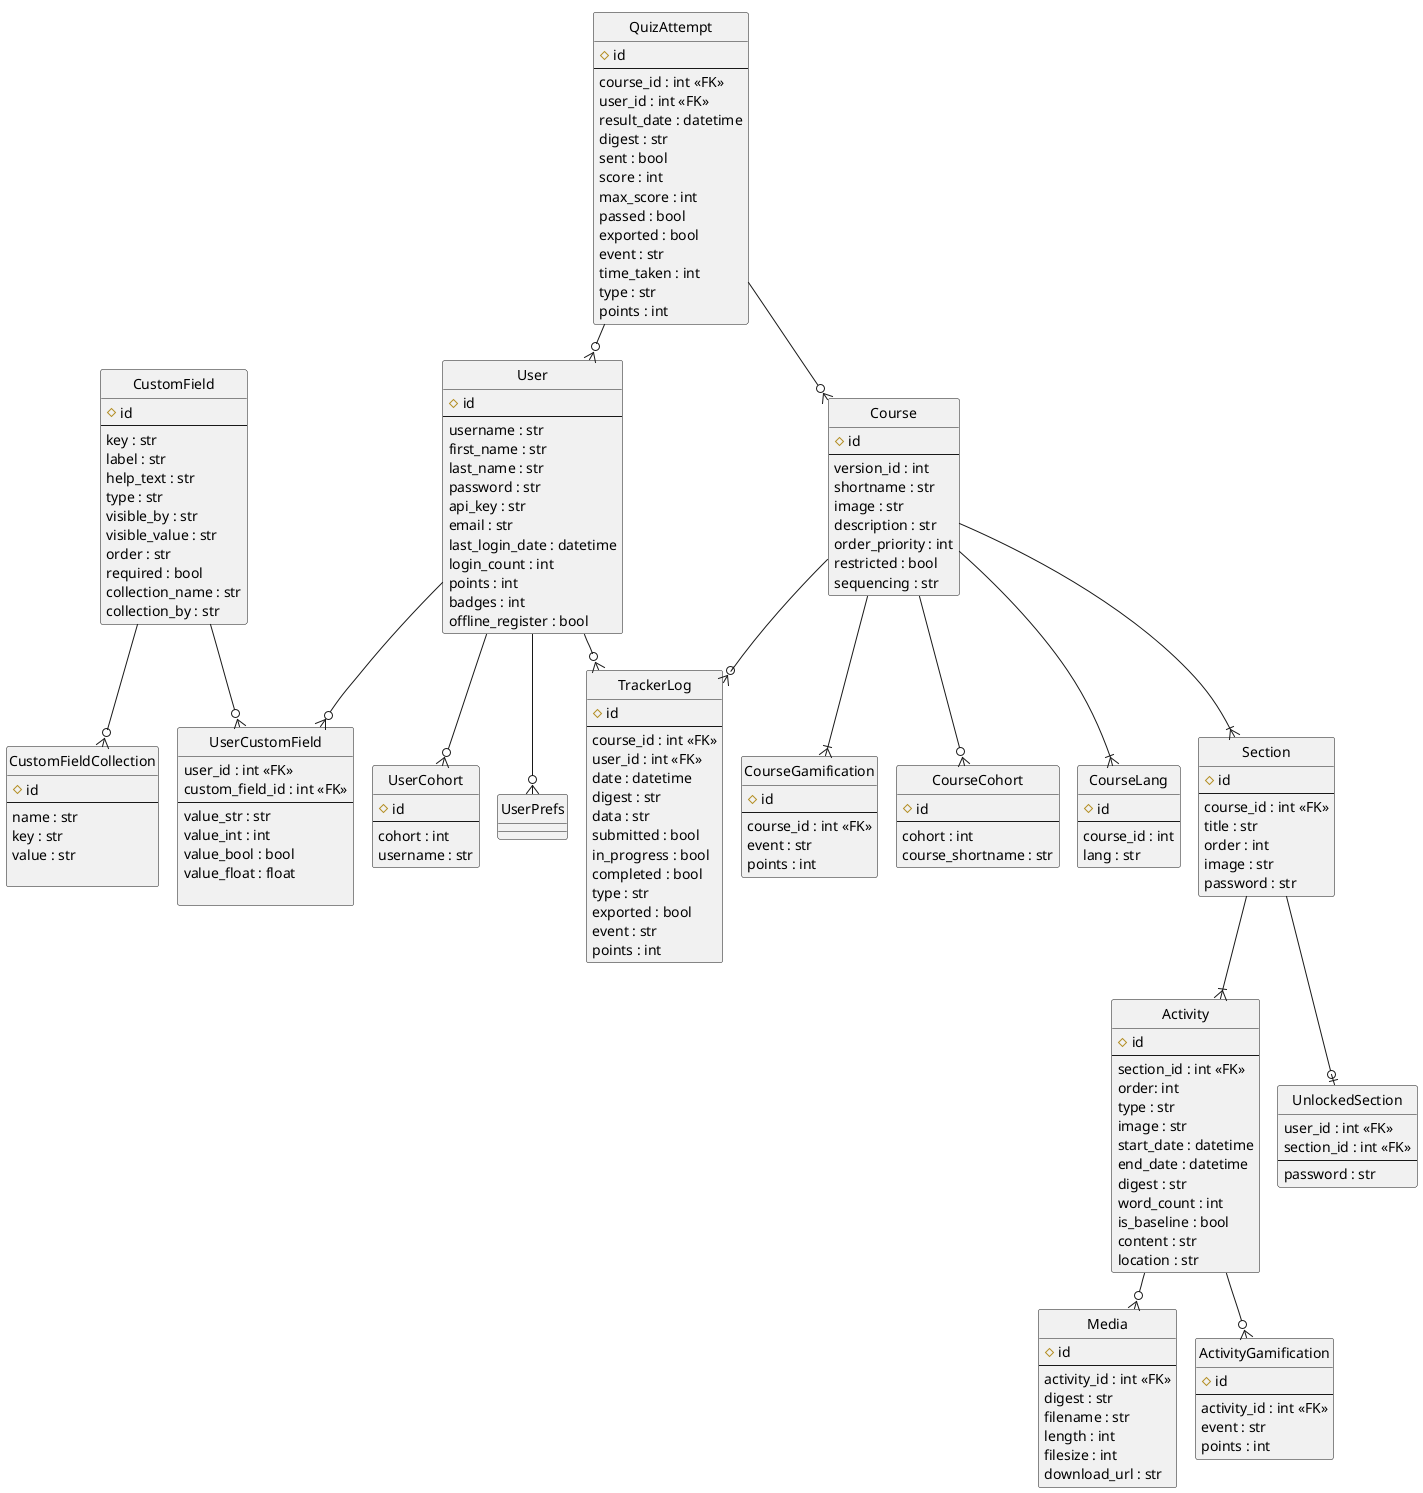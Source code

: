 @startuml
!pragma layout smetana

skinparam linetype polyline
hide circle

entity Course {
  #id
  --
  version_id : int
  shortname : str
  image : str
  description : str
  order_priority : int
  restricted : bool
  sequencing : str
}

entity Section {
  #id
  --
  course_id : int <<FK>>
  title : str
  order : int
  image : str
  password : str
}

entity Activity {
  #id
  --
  section_id : int <<FK>>
  order: int
  type : str
  image : str
  start_date : datetime
  end_date : datetime
  digest : str
  word_count : int
  is_baseline : bool
  content : str
  location : str
}

entity UnlockedSection {
  user_id : int <<FK>>
  section_id : int <<FK>>
  --
  password : str
}

entity Media {
  #id
  --
  activity_id : int <<FK>>
  digest : str
  filename : str
  length : int
  filesize : int
  download_url : str
}

entity TrackerLog {
  #id
  --
  course_id : int <<FK>>
  user_id : int <<FK>>
  date : datetime
  digest : str
  data : str
  submitted : bool
  in_progress : bool
  completed : bool
  type : str
  exported : bool
  event : str
  points : int
}

entity QuizAttempt {
  #id
  --
  course_id : int <<FK>>
  user_id : int <<FK>>
  result_date : datetime
  digest : str
  sent : bool
  score : int
  max_score : int
  passed : bool
  exported : bool
  event : str
  time_taken : int
  type : str
  points : int
}

entity User {
  #id
  --
  username : str
  first_name : str
  last_name : str
  password : str
  api_key : str
  email : str
  last_login_date : datetime
  login_count : int
  points : int
  badges : int
  offline_register : bool
}

entity CourseGamification {
  #id
  --
  course_id : int <<FK>>
  event : str
  points : int
}

entity ActivityGamification {
  #id
  --
  activity_id : int <<FK>>
  event : str
  points : int
}

entity UserCustomField {
  user_id : int <<FK>>
  custom_field_id : int <<FK>>
  --
  value_str : str
  value_int : int
  value_bool : bool
  value_float : float

}

entity CustomField {
  #id
  --
  key : str
  label : str
  help_text : str
  type : str
  visible_by : str
  visible_value : str
  order : str
  required : bool
  collection_name : str
  collection_by : str
}

entity CustomFieldCollection {
  #id
  --
  name : str
  key : str
  value : str

}

entity CourseCohort {
  #id
  --
  cohort : int
  course_shortname : str
}

entity UserCohort {
  #id
  --
  cohort : int
  username : str
}

entity CourseLang {
  #id
  --
  course_id : int
  lang : str
}


Course --|{ Section
Course --|{ CourseGamification
Course --|{ CourseLang
Course --o{ CourseCohort
Course --o{ TrackerLog

Section --|{ Activity
Section --o| UnlockedSection

Activity --o{ Media
Activity --o{ ActivityGamification

QuizAttempt --o{ User
QuizAttempt --o{ Course

User --o{ TrackerLog
User --o{ UserCustomField
User --o{ UserPrefs
User --o{ UserCohort

CustomField --o{ UserCustomField
CustomField --o{ CustomFieldCollection






@enduml